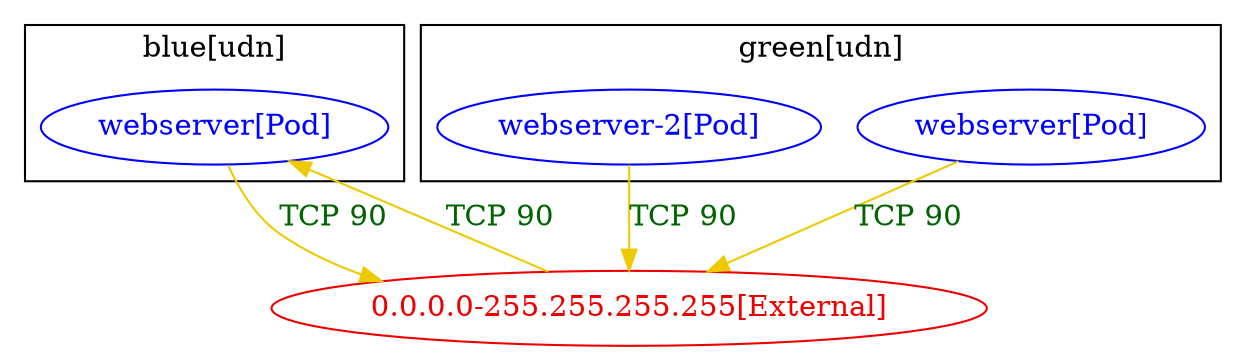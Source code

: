 digraph {
	subgraph "cluster_blue[udn]" {
		color="black"
		fontcolor="black"
		"blue/webserver[Pod]" [label="webserver[Pod]" color="blue" fontcolor="blue"]
		label="blue[udn]"
	}
	subgraph "cluster_green[udn]" {
		color="black"
		fontcolor="black"
		"green/webserver-2[Pod]" [label="webserver-2[Pod]" color="blue" fontcolor="blue"]
		"green/webserver[Pod]" [label="webserver[Pod]" color="blue" fontcolor="blue"]
		label="green[udn]"
	}
	"0.0.0.0-255.255.255.255[External]" [label="0.0.0.0-255.255.255.255[External]" color="red2" fontcolor="red2"]
	"0.0.0.0-255.255.255.255[External]" -> "blue/webserver[Pod]" [label="TCP 90" color="gold2" fontcolor="darkgreen" weight=0.5]
	"blue/webserver[Pod]" -> "0.0.0.0-255.255.255.255[External]" [label="TCP 90" color="gold2" fontcolor="darkgreen" weight=1]
	"green/webserver-2[Pod]" -> "0.0.0.0-255.255.255.255[External]" [label="TCP 90" color="gold2" fontcolor="darkgreen" weight=1]
	"green/webserver[Pod]" -> "0.0.0.0-255.255.255.255[External]" [label="TCP 90" color="gold2" fontcolor="darkgreen" weight=1]
}